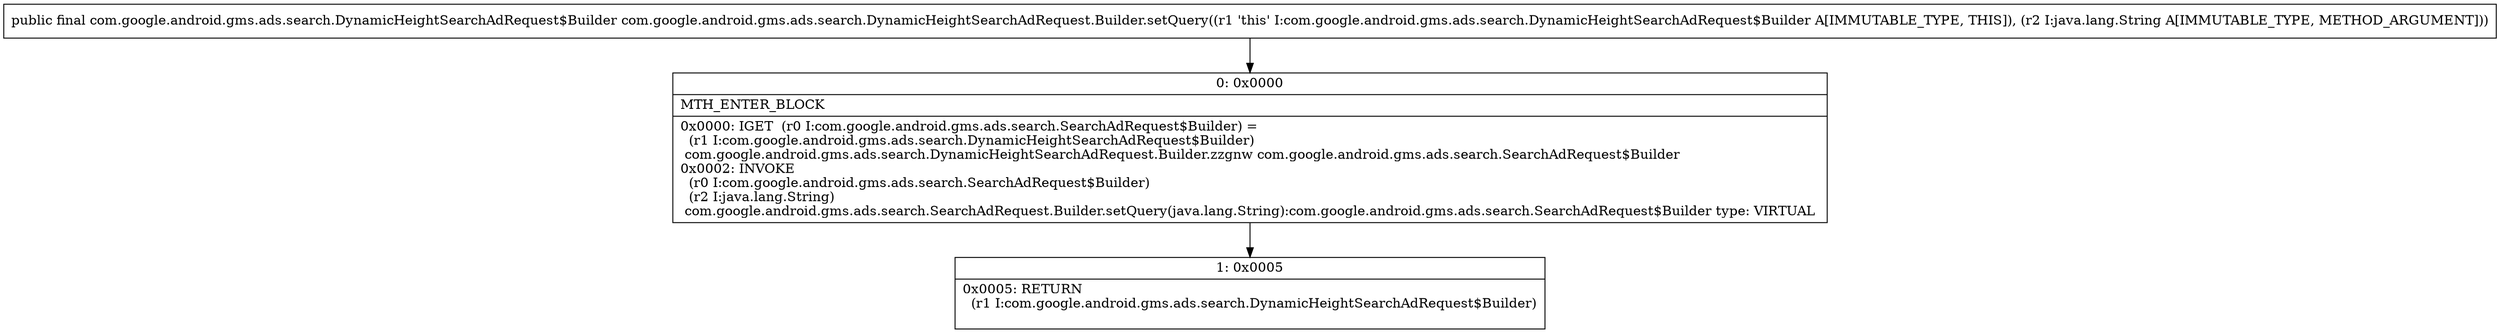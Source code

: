 digraph "CFG forcom.google.android.gms.ads.search.DynamicHeightSearchAdRequest.Builder.setQuery(Ljava\/lang\/String;)Lcom\/google\/android\/gms\/ads\/search\/DynamicHeightSearchAdRequest$Builder;" {
Node_0 [shape=record,label="{0\:\ 0x0000|MTH_ENTER_BLOCK\l|0x0000: IGET  (r0 I:com.google.android.gms.ads.search.SearchAdRequest$Builder) = \l  (r1 I:com.google.android.gms.ads.search.DynamicHeightSearchAdRequest$Builder)\l com.google.android.gms.ads.search.DynamicHeightSearchAdRequest.Builder.zzgnw com.google.android.gms.ads.search.SearchAdRequest$Builder \l0x0002: INVOKE  \l  (r0 I:com.google.android.gms.ads.search.SearchAdRequest$Builder)\l  (r2 I:java.lang.String)\l com.google.android.gms.ads.search.SearchAdRequest.Builder.setQuery(java.lang.String):com.google.android.gms.ads.search.SearchAdRequest$Builder type: VIRTUAL \l}"];
Node_1 [shape=record,label="{1\:\ 0x0005|0x0005: RETURN  \l  (r1 I:com.google.android.gms.ads.search.DynamicHeightSearchAdRequest$Builder)\l \l}"];
MethodNode[shape=record,label="{public final com.google.android.gms.ads.search.DynamicHeightSearchAdRequest$Builder com.google.android.gms.ads.search.DynamicHeightSearchAdRequest.Builder.setQuery((r1 'this' I:com.google.android.gms.ads.search.DynamicHeightSearchAdRequest$Builder A[IMMUTABLE_TYPE, THIS]), (r2 I:java.lang.String A[IMMUTABLE_TYPE, METHOD_ARGUMENT])) }"];
MethodNode -> Node_0;
Node_0 -> Node_1;
}

